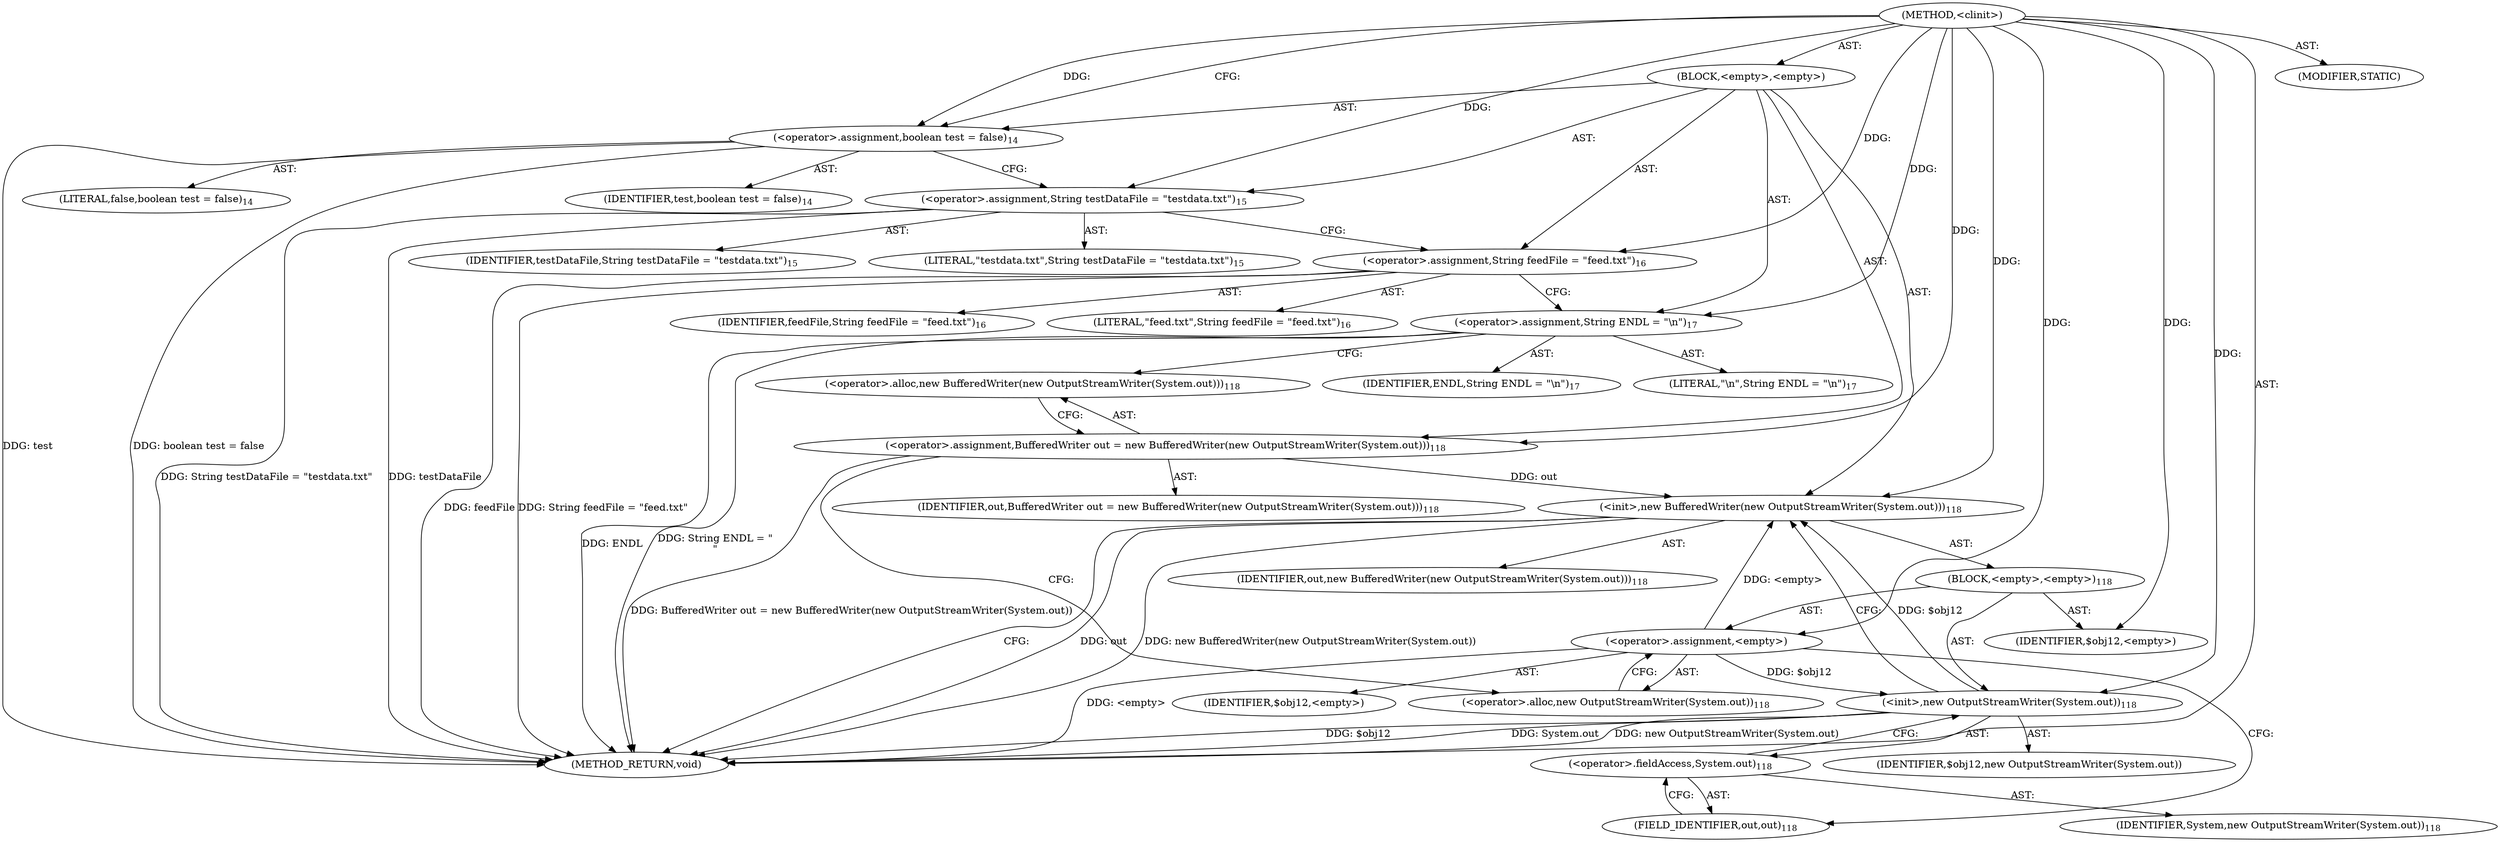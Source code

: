 digraph "&lt;clinit&gt;" {  
"412" [label = <(METHOD,&lt;clinit&gt;)> ]
"413" [label = <(BLOCK,&lt;empty&gt;,&lt;empty&gt;)> ]
"414" [label = <(&lt;operator&gt;.assignment,boolean test = false)<SUB>14</SUB>> ]
"415" [label = <(IDENTIFIER,test,boolean test = false)<SUB>14</SUB>> ]
"416" [label = <(LITERAL,false,boolean test = false)<SUB>14</SUB>> ]
"417" [label = <(&lt;operator&gt;.assignment,String testDataFile = &quot;testdata.txt&quot;)<SUB>15</SUB>> ]
"418" [label = <(IDENTIFIER,testDataFile,String testDataFile = &quot;testdata.txt&quot;)<SUB>15</SUB>> ]
"419" [label = <(LITERAL,&quot;testdata.txt&quot;,String testDataFile = &quot;testdata.txt&quot;)<SUB>15</SUB>> ]
"420" [label = <(&lt;operator&gt;.assignment,String feedFile = &quot;feed.txt&quot;)<SUB>16</SUB>> ]
"421" [label = <(IDENTIFIER,feedFile,String feedFile = &quot;feed.txt&quot;)<SUB>16</SUB>> ]
"422" [label = <(LITERAL,&quot;feed.txt&quot;,String feedFile = &quot;feed.txt&quot;)<SUB>16</SUB>> ]
"423" [label = <(&lt;operator&gt;.assignment,String ENDL = &quot;\n&quot;)<SUB>17</SUB>> ]
"424" [label = <(IDENTIFIER,ENDL,String ENDL = &quot;\n&quot;)<SUB>17</SUB>> ]
"425" [label = <(LITERAL,&quot;\n&quot;,String ENDL = &quot;\n&quot;)<SUB>17</SUB>> ]
"426" [label = <(&lt;operator&gt;.assignment,BufferedWriter out = new BufferedWriter(new OutputStreamWriter(System.out)))<SUB>118</SUB>> ]
"427" [label = <(IDENTIFIER,out,BufferedWriter out = new BufferedWriter(new OutputStreamWriter(System.out)))<SUB>118</SUB>> ]
"428" [label = <(&lt;operator&gt;.alloc,new BufferedWriter(new OutputStreamWriter(System.out)))<SUB>118</SUB>> ]
"429" [label = <(&lt;init&gt;,new BufferedWriter(new OutputStreamWriter(System.out)))<SUB>118</SUB>> ]
"14" [label = <(IDENTIFIER,out,new BufferedWriter(new OutputStreamWriter(System.out)))<SUB>118</SUB>> ]
"430" [label = <(BLOCK,&lt;empty&gt;,&lt;empty&gt;)<SUB>118</SUB>> ]
"431" [label = <(&lt;operator&gt;.assignment,&lt;empty&gt;)> ]
"432" [label = <(IDENTIFIER,$obj12,&lt;empty&gt;)> ]
"433" [label = <(&lt;operator&gt;.alloc,new OutputStreamWriter(System.out))<SUB>118</SUB>> ]
"434" [label = <(&lt;init&gt;,new OutputStreamWriter(System.out))<SUB>118</SUB>> ]
"435" [label = <(IDENTIFIER,$obj12,new OutputStreamWriter(System.out))> ]
"436" [label = <(&lt;operator&gt;.fieldAccess,System.out)<SUB>118</SUB>> ]
"437" [label = <(IDENTIFIER,System,new OutputStreamWriter(System.out))<SUB>118</SUB>> ]
"438" [label = <(FIELD_IDENTIFIER,out,out)<SUB>118</SUB>> ]
"439" [label = <(IDENTIFIER,$obj12,&lt;empty&gt;)> ]
"440" [label = <(MODIFIER,STATIC)> ]
"441" [label = <(METHOD_RETURN,void)> ]
  "412" -> "413"  [ label = "AST: "] 
  "412" -> "440"  [ label = "AST: "] 
  "412" -> "441"  [ label = "AST: "] 
  "413" -> "414"  [ label = "AST: "] 
  "413" -> "417"  [ label = "AST: "] 
  "413" -> "420"  [ label = "AST: "] 
  "413" -> "423"  [ label = "AST: "] 
  "413" -> "426"  [ label = "AST: "] 
  "413" -> "429"  [ label = "AST: "] 
  "414" -> "415"  [ label = "AST: "] 
  "414" -> "416"  [ label = "AST: "] 
  "417" -> "418"  [ label = "AST: "] 
  "417" -> "419"  [ label = "AST: "] 
  "420" -> "421"  [ label = "AST: "] 
  "420" -> "422"  [ label = "AST: "] 
  "423" -> "424"  [ label = "AST: "] 
  "423" -> "425"  [ label = "AST: "] 
  "426" -> "427"  [ label = "AST: "] 
  "426" -> "428"  [ label = "AST: "] 
  "429" -> "14"  [ label = "AST: "] 
  "429" -> "430"  [ label = "AST: "] 
  "430" -> "431"  [ label = "AST: "] 
  "430" -> "434"  [ label = "AST: "] 
  "430" -> "439"  [ label = "AST: "] 
  "431" -> "432"  [ label = "AST: "] 
  "431" -> "433"  [ label = "AST: "] 
  "434" -> "435"  [ label = "AST: "] 
  "434" -> "436"  [ label = "AST: "] 
  "436" -> "437"  [ label = "AST: "] 
  "436" -> "438"  [ label = "AST: "] 
  "414" -> "417"  [ label = "CFG: "] 
  "417" -> "420"  [ label = "CFG: "] 
  "420" -> "423"  [ label = "CFG: "] 
  "423" -> "428"  [ label = "CFG: "] 
  "426" -> "433"  [ label = "CFG: "] 
  "429" -> "441"  [ label = "CFG: "] 
  "428" -> "426"  [ label = "CFG: "] 
  "431" -> "438"  [ label = "CFG: "] 
  "434" -> "429"  [ label = "CFG: "] 
  "433" -> "431"  [ label = "CFG: "] 
  "436" -> "434"  [ label = "CFG: "] 
  "438" -> "436"  [ label = "CFG: "] 
  "412" -> "414"  [ label = "CFG: "] 
  "414" -> "441"  [ label = "DDG: boolean test = false"] 
  "417" -> "441"  [ label = "DDG: String testDataFile = &quot;testdata.txt&quot;"] 
  "420" -> "441"  [ label = "DDG: String feedFile = &quot;feed.txt&quot;"] 
  "423" -> "441"  [ label = "DDG: String ENDL = &quot;\n&quot;"] 
  "426" -> "441"  [ label = "DDG: BufferedWriter out = new BufferedWriter(new OutputStreamWriter(System.out))"] 
  "429" -> "441"  [ label = "DDG: out"] 
  "431" -> "441"  [ label = "DDG: &lt;empty&gt;"] 
  "434" -> "441"  [ label = "DDG: $obj12"] 
  "434" -> "441"  [ label = "DDG: System.out"] 
  "434" -> "441"  [ label = "DDG: new OutputStreamWriter(System.out)"] 
  "429" -> "441"  [ label = "DDG: new BufferedWriter(new OutputStreamWriter(System.out))"] 
  "414" -> "441"  [ label = "DDG: test"] 
  "420" -> "441"  [ label = "DDG: feedFile"] 
  "417" -> "441"  [ label = "DDG: testDataFile"] 
  "423" -> "441"  [ label = "DDG: ENDL"] 
  "412" -> "414"  [ label = "DDG: "] 
  "412" -> "417"  [ label = "DDG: "] 
  "412" -> "420"  [ label = "DDG: "] 
  "412" -> "423"  [ label = "DDG: "] 
  "412" -> "426"  [ label = "DDG: "] 
  "426" -> "429"  [ label = "DDG: out"] 
  "412" -> "429"  [ label = "DDG: "] 
  "431" -> "429"  [ label = "DDG: &lt;empty&gt;"] 
  "434" -> "429"  [ label = "DDG: $obj12"] 
  "412" -> "431"  [ label = "DDG: "] 
  "412" -> "439"  [ label = "DDG: "] 
  "431" -> "434"  [ label = "DDG: $obj12"] 
  "412" -> "434"  [ label = "DDG: "] 
}
